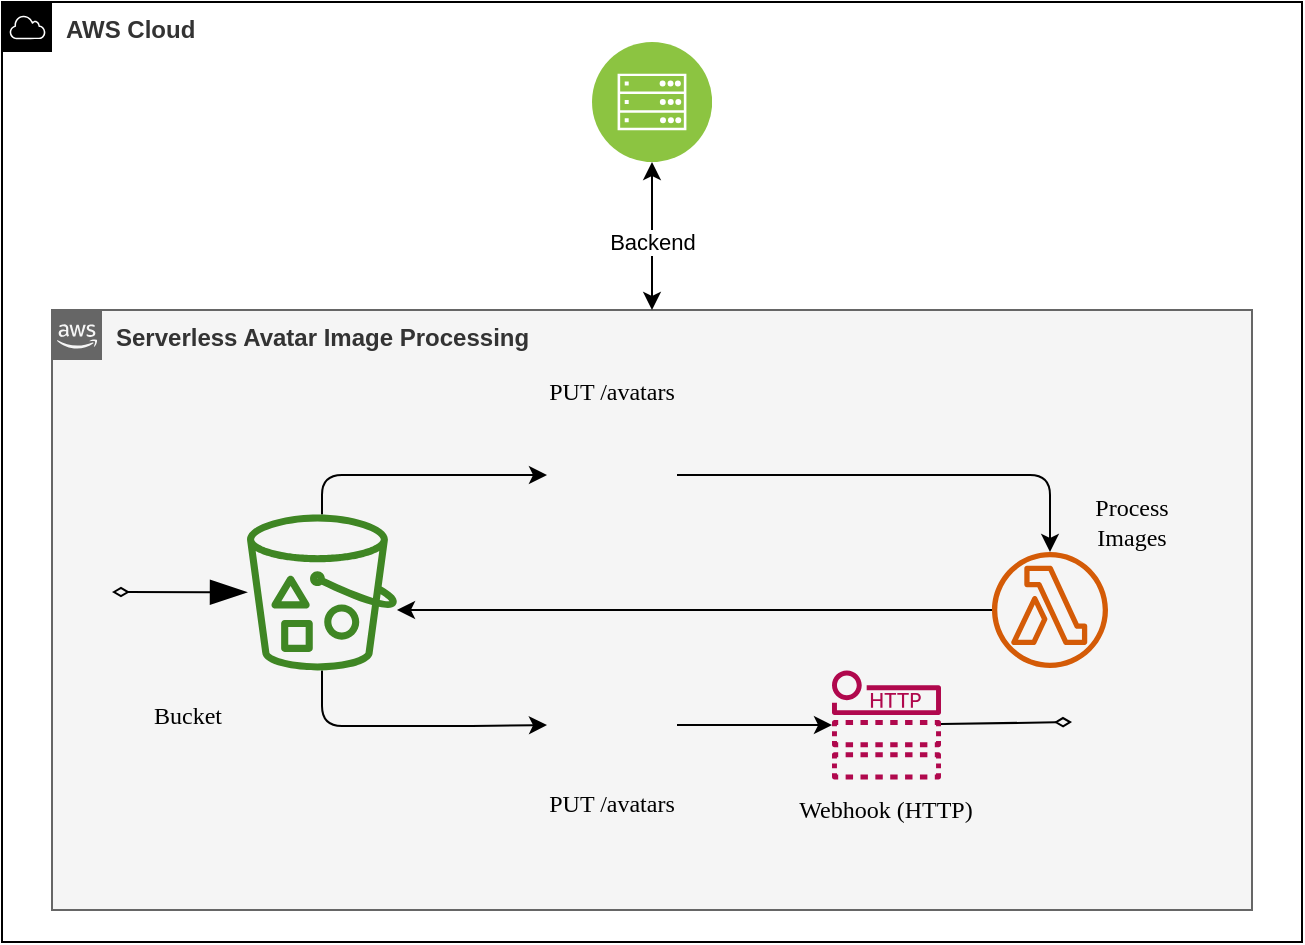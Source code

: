 <mxfile version="21.3.2" type="device">
  <diagram name="Page-1" id="sXiR4KBrrOp0Z3aA7TbM">
    <mxGraphModel dx="1420" dy="774" grid="1" gridSize="10" guides="1" tooltips="1" connect="1" arrows="1" fold="1" page="1" pageScale="1" pageWidth="827" pageHeight="1169" math="0" shadow="0">
      <root>
        <mxCell id="0" />
        <mxCell id="1" parent="0" />
        <mxCell id="Wmp_uF4-hNiHmM4LeNPD-1" value="&lt;b style=&quot;border-color: var(--border-color);&quot;&gt;Serverless Avatar Image Processing&lt;/b&gt;" style="points=[[0,0],[0.25,0],[0.5,0],[0.75,0],[1,0],[1,0.25],[1,0.5],[1,0.75],[1,1],[0.75,1],[0.5,1],[0.25,1],[0,1],[0,0.75],[0,0.5],[0,0.25]];outlineConnect=0;html=1;whiteSpace=wrap;fontSize=12;fontStyle=0;container=1;pointerEvents=0;collapsible=0;recursiveResize=0;shape=mxgraph.aws4.group;grIcon=mxgraph.aws4.group_aws_cloud_alt;verticalAlign=top;align=left;spacingLeft=30;dashed=0;rounded=1;fillColor=#f5f5f5;strokeColor=#666666;fontColor=#333333;" vertex="1" parent="1">
          <mxGeometry x="140" y="434" width="600" height="300" as="geometry" />
        </mxCell>
        <mxCell id="Wmp_uF4-hNiHmM4LeNPD-22" style="edgeStyle=orthogonalEdgeStyle;rounded=1;orthogonalLoop=1;jettySize=auto;html=1;entryX=0;entryY=0.5;entryDx=0;entryDy=0;" edge="1" parent="Wmp_uF4-hNiHmM4LeNPD-1" source="Wmp_uF4-hNiHmM4LeNPD-2" target="Wmp_uF4-hNiHmM4LeNPD-6">
          <mxGeometry relative="1" as="geometry">
            <Array as="points">
              <mxPoint x="135" y="83" />
            </Array>
          </mxGeometry>
        </mxCell>
        <mxCell id="Wmp_uF4-hNiHmM4LeNPD-23" style="edgeStyle=orthogonalEdgeStyle;rounded=1;orthogonalLoop=1;jettySize=auto;html=1;entryX=0;entryY=0.5;entryDx=0;entryDy=0;" edge="1" parent="Wmp_uF4-hNiHmM4LeNPD-1" source="Wmp_uF4-hNiHmM4LeNPD-2" target="Wmp_uF4-hNiHmM4LeNPD-7">
          <mxGeometry relative="1" as="geometry">
            <Array as="points">
              <mxPoint x="135" y="208" />
              <mxPoint x="210" y="208" />
            </Array>
          </mxGeometry>
        </mxCell>
        <mxCell id="Wmp_uF4-hNiHmM4LeNPD-2" value="" style="outlineConnect=0;fontColor=#232F3E;gradientColor=none;fillColor=#3F8624;strokeColor=none;dashed=0;verticalLabelPosition=bottom;verticalAlign=top;align=center;html=1;fontSize=12;fontStyle=0;aspect=fixed;pointerEvents=1;shape=mxgraph.aws4.bucket_with_objects;rounded=1;" vertex="1" parent="Wmp_uF4-hNiHmM4LeNPD-1">
          <mxGeometry x="97.5" y="102.25" width="75" height="78" as="geometry" />
        </mxCell>
        <mxCell id="Wmp_uF4-hNiHmM4LeNPD-31" style="edgeStyle=orthogonalEdgeStyle;rounded=1;orthogonalLoop=1;jettySize=auto;html=1;" edge="1" parent="Wmp_uF4-hNiHmM4LeNPD-1" source="Wmp_uF4-hNiHmM4LeNPD-6" target="Wmp_uF4-hNiHmM4LeNPD-30">
          <mxGeometry relative="1" as="geometry" />
        </mxCell>
        <mxCell id="Wmp_uF4-hNiHmM4LeNPD-6" value="" style="shape=image;html=1;verticalAlign=top;verticalLabelPosition=bottom;labelBackgroundColor=#ffffff;imageAspect=0;aspect=fixed;image=https://cdn1.iconfinder.com/data/icons/unicons-line-vol-4/24/image-upload-128.png;rounded=1;" vertex="1" parent="Wmp_uF4-hNiHmM4LeNPD-1">
          <mxGeometry x="247.5" y="50" width="65" height="65" as="geometry" />
        </mxCell>
        <mxCell id="Wmp_uF4-hNiHmM4LeNPD-25" style="edgeStyle=orthogonalEdgeStyle;rounded=1;orthogonalLoop=1;jettySize=auto;html=1;" edge="1" parent="Wmp_uF4-hNiHmM4LeNPD-1" source="Wmp_uF4-hNiHmM4LeNPD-7" target="Wmp_uF4-hNiHmM4LeNPD-12">
          <mxGeometry relative="1" as="geometry" />
        </mxCell>
        <mxCell id="Wmp_uF4-hNiHmM4LeNPD-7" value="" style="shape=image;html=1;verticalAlign=top;verticalLabelPosition=bottom;labelBackgroundColor=#ffffff;imageAspect=0;aspect=fixed;image=https://cdn1.iconfinder.com/data/icons/unicons-line-vol-4/24/image-upload-128.png;rounded=1;" vertex="1" parent="Wmp_uF4-hNiHmM4LeNPD-1">
          <mxGeometry x="247.5" y="175" width="65" height="65" as="geometry" />
        </mxCell>
        <mxCell id="Wmp_uF4-hNiHmM4LeNPD-8" value="Bucket" style="text;html=1;strokeColor=none;fillColor=none;align=center;verticalAlign=middle;whiteSpace=wrap;rounded=1;fontFamily=Verdana;" vertex="1" parent="Wmp_uF4-hNiHmM4LeNPD-1">
          <mxGeometry x="37.5" y="188" width="60" height="30" as="geometry" />
        </mxCell>
        <mxCell id="Wmp_uF4-hNiHmM4LeNPD-9" value="PUT /avatars" style="text;html=1;strokeColor=none;fillColor=none;align=center;verticalAlign=middle;whiteSpace=wrap;rounded=1;fontFamily=Verdana;" vertex="1" parent="Wmp_uF4-hNiHmM4LeNPD-1">
          <mxGeometry x="230" y="232.25" width="100" height="30" as="geometry" />
        </mxCell>
        <mxCell id="Wmp_uF4-hNiHmM4LeNPD-11" value="PUT /avatars" style="text;html=1;strokeColor=none;fillColor=none;align=center;verticalAlign=middle;whiteSpace=wrap;rounded=1;fontFamily=Verdana;" vertex="1" parent="Wmp_uF4-hNiHmM4LeNPD-1">
          <mxGeometry x="230" y="26" width="100" height="30" as="geometry" />
        </mxCell>
        <mxCell id="Wmp_uF4-hNiHmM4LeNPD-12" value="" style="outlineConnect=0;fontColor=#232F3E;gradientColor=none;fillColor=#B0084D;strokeColor=none;dashed=0;verticalLabelPosition=bottom;verticalAlign=top;align=center;html=1;fontSize=12;fontStyle=0;aspect=fixed;pointerEvents=1;shape=mxgraph.aws4.http_notification;rounded=1;" vertex="1" parent="Wmp_uF4-hNiHmM4LeNPD-1">
          <mxGeometry x="390" y="180.25" width="54.5" height="54.5" as="geometry" />
        </mxCell>
        <mxCell id="Wmp_uF4-hNiHmM4LeNPD-29" value="" style="endArrow=none;endSize=16;endFill=0;html=1;rounded=1;startArrow=diamondThin;startFill=0;" edge="1" parent="Wmp_uF4-hNiHmM4LeNPD-1" target="Wmp_uF4-hNiHmM4LeNPD-12">
          <mxGeometry x="0.125" width="160" relative="1" as="geometry">
            <mxPoint x="510" y="206" as="sourcePoint" />
            <mxPoint x="488" y="174" as="targetPoint" />
            <mxPoint as="offset" />
          </mxGeometry>
        </mxCell>
        <mxCell id="Wmp_uF4-hNiHmM4LeNPD-32" value="" style="edgeStyle=orthogonalEdgeStyle;rounded=1;orthogonalLoop=1;jettySize=auto;html=1;" edge="1" parent="Wmp_uF4-hNiHmM4LeNPD-1" source="Wmp_uF4-hNiHmM4LeNPD-30" target="Wmp_uF4-hNiHmM4LeNPD-2">
          <mxGeometry relative="1" as="geometry">
            <Array as="points">
              <mxPoint x="410" y="150" />
              <mxPoint x="410" y="150" />
            </Array>
          </mxGeometry>
        </mxCell>
        <mxCell id="Wmp_uF4-hNiHmM4LeNPD-30" value="" style="outlineConnect=0;fontColor=#232F3E;gradientColor=none;fillColor=#D45B07;strokeColor=none;dashed=0;verticalLabelPosition=bottom;verticalAlign=top;align=center;html=1;fontSize=12;fontStyle=0;aspect=fixed;pointerEvents=1;shape=mxgraph.aws4.lambda_function;rounded=1;" vertex="1" parent="Wmp_uF4-hNiHmM4LeNPD-1">
          <mxGeometry x="470" y="121" width="58" height="58" as="geometry" />
        </mxCell>
        <mxCell id="Wmp_uF4-hNiHmM4LeNPD-36" value="Webhook (HTTP)" style="text;html=1;strokeColor=none;fillColor=none;align=center;verticalAlign=middle;whiteSpace=wrap;rounded=1;fontFamily=Verdana;" vertex="1" parent="Wmp_uF4-hNiHmM4LeNPD-1">
          <mxGeometry x="367.25" y="234.75" width="100" height="30" as="geometry" />
        </mxCell>
        <mxCell id="Wmp_uF4-hNiHmM4LeNPD-37" value="Process &lt;br&gt;Images" style="text;html=1;strokeColor=none;fillColor=none;align=center;verticalAlign=middle;whiteSpace=wrap;rounded=1;fontFamily=Verdana;" vertex="1" parent="Wmp_uF4-hNiHmM4LeNPD-1">
          <mxGeometry x="490" y="91" width="100" height="30" as="geometry" />
        </mxCell>
        <mxCell id="Wmp_uF4-hNiHmM4LeNPD-34" value="" style="endArrow=blockThin;endSize=16;endFill=1;html=1;rounded=1;startArrow=diamondThin;startFill=0;" edge="1" parent="1" target="Wmp_uF4-hNiHmM4LeNPD-2">
          <mxGeometry x="0.125" width="160" relative="1" as="geometry">
            <mxPoint x="170" y="575" as="sourcePoint" />
            <mxPoint x="100" y="585" as="targetPoint" />
            <mxPoint as="offset" />
          </mxGeometry>
        </mxCell>
        <mxCell id="Wmp_uF4-hNiHmM4LeNPD-40" style="edgeStyle=orthogonalEdgeStyle;rounded=0;orthogonalLoop=1;jettySize=auto;html=1;startArrow=classic;startFill=1;" edge="1" parent="1" source="Wmp_uF4-hNiHmM4LeNPD-38" target="Wmp_uF4-hNiHmM4LeNPD-1">
          <mxGeometry relative="1" as="geometry" />
        </mxCell>
        <mxCell id="Wmp_uF4-hNiHmM4LeNPD-42" value="Backend" style="edgeLabel;html=1;align=center;verticalAlign=middle;resizable=0;points=[];" vertex="1" connectable="0" parent="Wmp_uF4-hNiHmM4LeNPD-40">
          <mxGeometry x="-0.251" y="1" relative="1" as="geometry">
            <mxPoint x="-1" y="12" as="offset" />
          </mxGeometry>
        </mxCell>
        <mxCell id="Wmp_uF4-hNiHmM4LeNPD-38" value="" style="image;aspect=fixed;perimeter=ellipsePerimeter;html=1;align=center;shadow=0;dashed=0;fontColor=#4277BB;labelBackgroundColor=default;fontSize=12;spacingTop=3;image=img/lib/ibm/infrastructure/mobile_backend.svg;" vertex="1" parent="1">
          <mxGeometry x="410" y="300" width="60" height="60" as="geometry" />
        </mxCell>
        <mxCell id="Wmp_uF4-hNiHmM4LeNPD-46" value="&lt;b style=&quot;border-color: var(--border-color); color: rgb(51, 51, 51);&quot;&gt;AWS Cloud&lt;/b&gt;" style="sketch=0;outlineConnect=0;gradientColor=none;html=1;whiteSpace=wrap;fontSize=12;fontStyle=0;shape=mxgraph.aws4.group;grIcon=mxgraph.aws4.group_aws_cloud;strokeColor=#000000;fillColor=none;verticalAlign=top;align=left;spacingLeft=30;fontColor=#AAB7B8;dashed=0;" vertex="1" parent="1">
          <mxGeometry x="115" y="280" width="650" height="470" as="geometry" />
        </mxCell>
      </root>
    </mxGraphModel>
  </diagram>
</mxfile>
